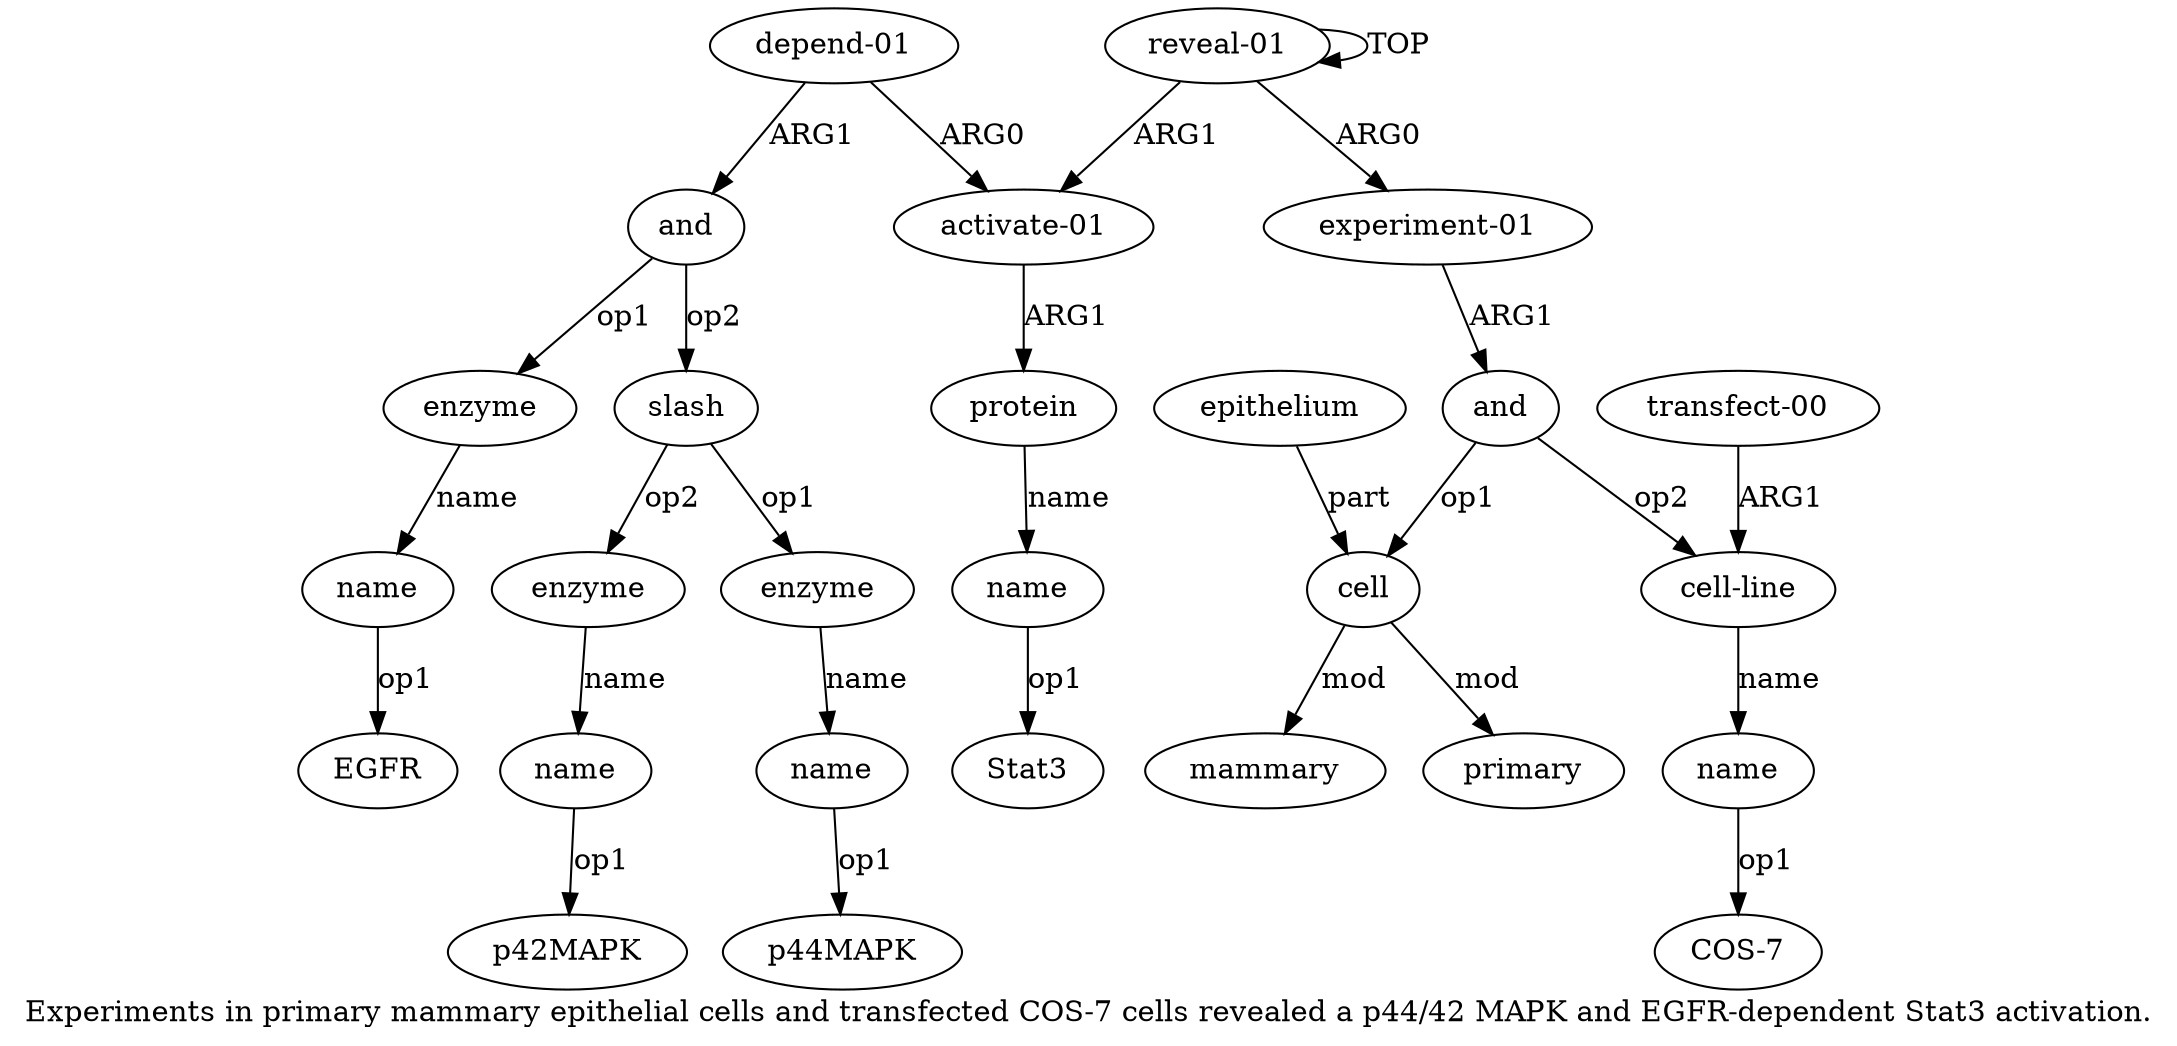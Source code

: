 digraph  {
	graph [label="Experiments in primary mammary epithelial cells and transfected COS-7 cells revealed a p44/42 MAPK and EGFR-dependent Stat3 activation."];
	node [label="\N"];
	a20	 [color=black,
		gold_ind=20,
		gold_label=enzyme,
		label=enzyme,
		test_ind=20,
		test_label=enzyme];
	a21	 [color=black,
		gold_ind=21,
		gold_label=name,
		label=name,
		test_ind=21,
		test_label=name];
	a20 -> a21 [key=0,
	color=black,
	gold_label=name,
	label=name,
	test_label=name];
"a21 p42MAPK" [color=black,
	gold_ind=-1,
	gold_label=p42MAPK,
	label=p42MAPK,
	test_ind=-1,
	test_label=p42MAPK];
a21 -> "a21 p42MAPK" [key=0,
color=black,
gold_label=op1,
label=op1,
test_label=op1];
"a19 p44MAPK" [color=black,
gold_ind=-1,
gold_label=p44MAPK,
label=p44MAPK,
test_ind=-1,
test_label=p44MAPK];
"a8 COS-7" [color=black,
gold_ind=-1,
gold_label="COS-7",
label="COS-7",
test_ind=-1,
test_label="COS-7"];
a15 [color=black,
gold_ind=15,
gold_label=enzyme,
label=enzyme,
test_ind=15,
test_label=enzyme];
a16 [color=black,
gold_ind=16,
gold_label=name,
label=name,
test_ind=16,
test_label=name];
a15 -> a16 [key=0,
color=black,
gold_label=name,
label=name,
test_label=name];
a14 [color=black,
gold_ind=14,
gold_label=and,
label=and,
test_ind=14,
test_label=and];
a14 -> a15 [key=0,
color=black,
gold_label=op1,
label=op1,
test_label=op1];
a17 [color=black,
gold_ind=17,
gold_label=slash,
label=slash,
test_ind=17,
test_label=slash];
a14 -> a17 [key=0,
color=black,
gold_label=op2,
label=op2,
test_label=op2];
a17 -> a20 [key=0,
color=black,
gold_label=op2,
label=op2,
test_label=op2];
a18 [color=black,
gold_ind=18,
gold_label=enzyme,
label=enzyme,
test_ind=18,
test_label=enzyme];
a17 -> a18 [key=0,
color=black,
gold_label=op1,
label=op1,
test_label=op1];
"a16 EGFR" [color=black,
gold_ind=-1,
gold_label=EGFR,
label=EGFR,
test_ind=-1,
test_label=EGFR];
a16 -> "a16 EGFR" [key=0,
color=black,
gold_label=op1,
label=op1,
test_label=op1];
a11 [color=black,
gold_ind=11,
gold_label=protein,
label=protein,
test_ind=11,
test_label=protein];
a12 [color=black,
gold_ind=12,
gold_label=name,
label=name,
test_ind=12,
test_label=name];
a11 -> a12 [key=0,
color=black,
gold_label=name,
label=name,
test_label=name];
a10 [color=black,
gold_ind=10,
gold_label="activate-01",
label="activate-01",
test_ind=10,
test_label="activate-01"];
a10 -> a11 [key=0,
color=black,
gold_label=ARG1,
label=ARG1,
test_label=ARG1];
a13 [color=black,
gold_ind=13,
gold_label="depend-01",
label="depend-01",
test_ind=13,
test_label="depend-01"];
a13 -> a14 [key=0,
color=black,
gold_label=ARG1,
label=ARG1,
test_label=ARG1];
a13 -> a10 [key=0,
color=black,
gold_label=ARG0,
label=ARG0,
test_label=ARG0];
"a12 Stat3" [color=black,
gold_ind=-1,
gold_label=Stat3,
label=Stat3,
test_ind=-1,
test_label=Stat3];
a12 -> "a12 Stat3" [key=0,
color=black,
gold_label=op1,
label=op1,
test_label=op1];
a19 [color=black,
gold_ind=19,
gold_label=name,
label=name,
test_ind=19,
test_label=name];
a19 -> "a19 p44MAPK" [key=0,
color=black,
gold_label=op1,
label=op1,
test_label=op1];
a18 -> a19 [key=0,
color=black,
gold_label=name,
label=name,
test_label=name];
a1 [color=black,
gold_ind=1,
gold_label="experiment-01",
label="experiment-01",
test_ind=1,
test_label="experiment-01"];
a2 [color=black,
gold_ind=2,
gold_label=and,
label=and,
test_ind=2,
test_label=and];
a1 -> a2 [key=0,
color=black,
gold_label=ARG1,
label=ARG1,
test_label=ARG1];
a0 [color=black,
gold_ind=0,
gold_label="reveal-01",
label="reveal-01",
test_ind=0,
test_label="reveal-01"];
a0 -> a10 [key=0,
color=black,
gold_label=ARG1,
label=ARG1,
test_label=ARG1];
a0 -> a1 [key=0,
color=black,
gold_label=ARG0,
label=ARG0,
test_label=ARG0];
a0 -> a0 [key=0,
color=black,
gold_label=TOP,
label=TOP,
test_label=TOP];
a3 [color=black,
gold_ind=3,
gold_label=cell,
label=cell,
test_ind=3,
test_label=cell];
a5 [color=black,
gold_ind=5,
gold_label=primary,
label=primary,
test_ind=5,
test_label=primary];
a3 -> a5 [key=0,
color=black,
gold_label=mod,
label=mod,
test_label=mod];
a6 [color=black,
gold_ind=6,
gold_label=mammary,
label=mammary,
test_ind=6,
test_label=mammary];
a3 -> a6 [key=0,
color=black,
gold_label=mod,
label=mod,
test_label=mod];
a2 -> a3 [key=0,
color=black,
gold_label=op1,
label=op1,
test_label=op1];
a7 [color=black,
gold_ind=7,
gold_label="cell-line",
label="cell-line",
test_ind=7,
test_label="cell-line"];
a2 -> a7 [key=0,
color=black,
gold_label=op2,
label=op2,
test_label=op2];
a4 [color=black,
gold_ind=4,
gold_label=epithelium,
label=epithelium,
test_ind=4,
test_label=epithelium];
a4 -> a3 [key=0,
color=black,
gold_label=part,
label=part,
test_label=part];
a8 [color=black,
gold_ind=8,
gold_label=name,
label=name,
test_ind=8,
test_label=name];
a7 -> a8 [key=0,
color=black,
gold_label=name,
label=name,
test_label=name];
a9 [color=black,
gold_ind=9,
gold_label="transfect-00",
label="transfect-00",
test_ind=9,
test_label="transfect-00"];
a9 -> a7 [key=0,
color=black,
gold_label=ARG1,
label=ARG1,
test_label=ARG1];
a8 -> "a8 COS-7" [key=0,
color=black,
gold_label=op1,
label=op1,
test_label=op1];
}
